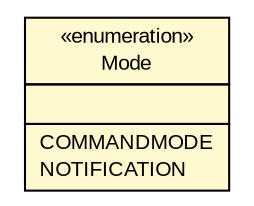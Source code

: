 #!/usr/local/bin/dot
#
# Class diagram 
# Generated by UMLGraph version R5_6 (http://www.umlgraph.org/)
#

digraph G {
	edge [fontname="arial",fontsize=10,labelfontname="arial",labelfontsize=10];
	node [fontname="arial",fontsize=10,shape=plaintext];
	nodesep=0.25;
	ranksep=0.5;
	// de.fhg.fit.biomos.sensorplatform.tools.Gatttool.Mode
	c995 [label=<<table title="de.fhg.fit.biomos.sensorplatform.tools.Gatttool.Mode" border="0" cellborder="1" cellspacing="0" cellpadding="2" port="p" bgcolor="lemonChiffon" href="./Gatttool.Mode.html">
		<tr><td><table border="0" cellspacing="0" cellpadding="1">
<tr><td align="center" balign="center"> &#171;enumeration&#187; </td></tr>
<tr><td align="center" balign="center"> Mode </td></tr>
		</table></td></tr>
		<tr><td><table border="0" cellspacing="0" cellpadding="1">
<tr><td align="left" balign="left">  </td></tr>
		</table></td></tr>
		<tr><td><table border="0" cellspacing="0" cellpadding="1">
<tr><td align="left" balign="left"> COMMANDMODE </td></tr>
<tr><td align="left" balign="left"> NOTIFICATION </td></tr>
		</table></td></tr>
		</table>>, URL="./Gatttool.Mode.html", fontname="arial", fontcolor="black", fontsize=10.0];
}

